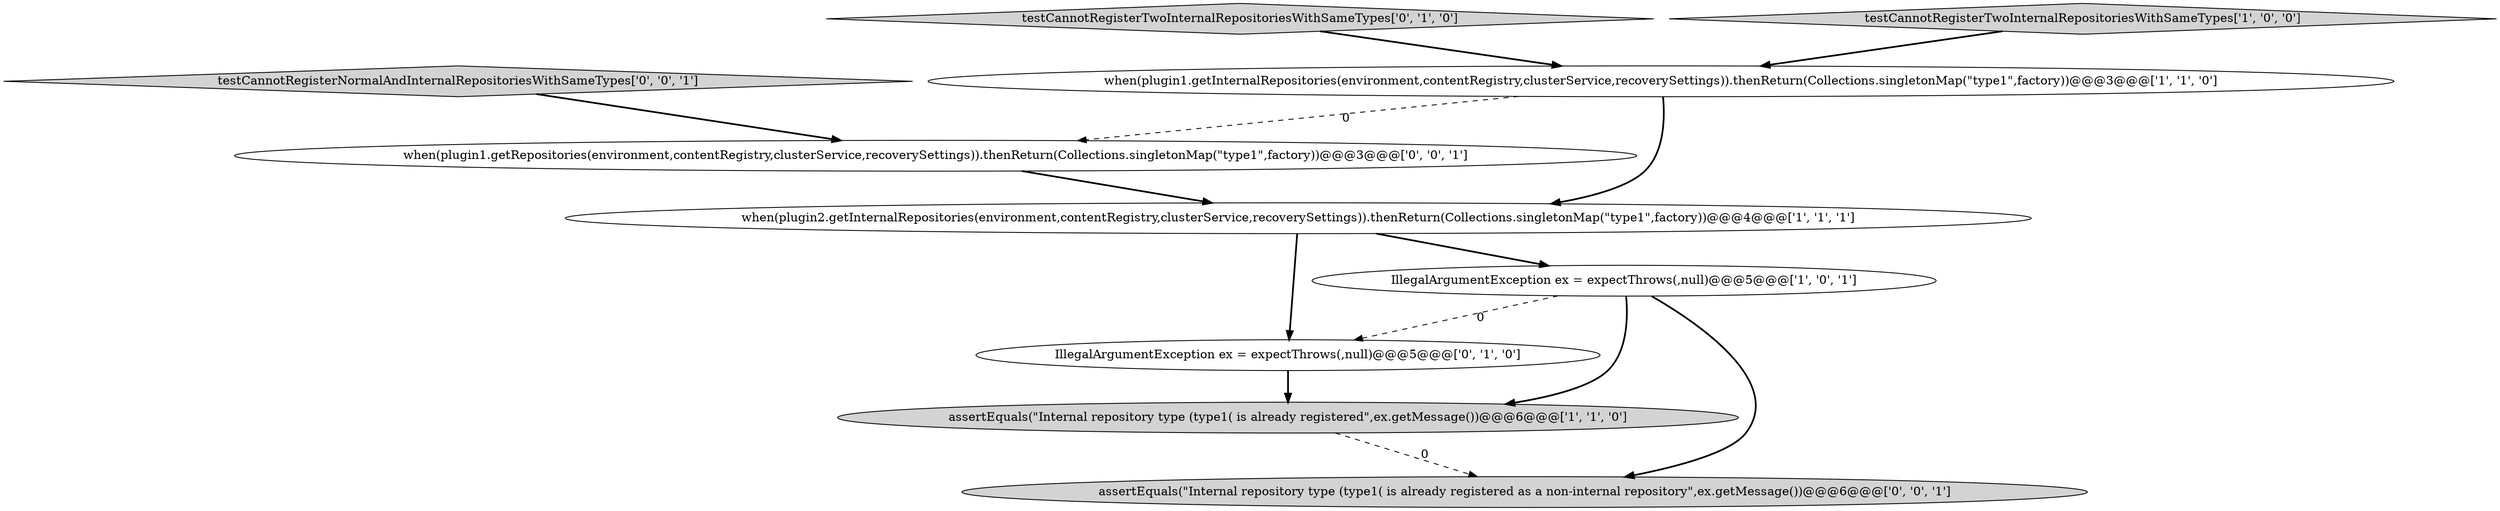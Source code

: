 digraph {
7 [style = filled, label = "testCannotRegisterNormalAndInternalRepositoriesWithSameTypes['0', '0', '1']", fillcolor = lightgray, shape = diamond image = "AAA0AAABBB3BBB"];
4 [style = filled, label = "when(plugin2.getInternalRepositories(environment,contentRegistry,clusterService,recoverySettings)).thenReturn(Collections.singletonMap(\"type1\",factory))@@@4@@@['1', '1', '1']", fillcolor = white, shape = ellipse image = "AAA0AAABBB1BBB"];
1 [style = filled, label = "when(plugin1.getInternalRepositories(environment,contentRegistry,clusterService,recoverySettings)).thenReturn(Collections.singletonMap(\"type1\",factory))@@@3@@@['1', '1', '0']", fillcolor = white, shape = ellipse image = "AAA0AAABBB1BBB"];
8 [style = filled, label = "when(plugin1.getRepositories(environment,contentRegistry,clusterService,recoverySettings)).thenReturn(Collections.singletonMap(\"type1\",factory))@@@3@@@['0', '0', '1']", fillcolor = white, shape = ellipse image = "AAA0AAABBB3BBB"];
5 [style = filled, label = "testCannotRegisterTwoInternalRepositoriesWithSameTypes['0', '1', '0']", fillcolor = lightgray, shape = diamond image = "AAA0AAABBB2BBB"];
6 [style = filled, label = "IllegalArgumentException ex = expectThrows(,null)@@@5@@@['0', '1', '0']", fillcolor = white, shape = ellipse image = "AAA1AAABBB2BBB"];
0 [style = filled, label = "testCannotRegisterTwoInternalRepositoriesWithSameTypes['1', '0', '0']", fillcolor = lightgray, shape = diamond image = "AAA0AAABBB1BBB"];
3 [style = filled, label = "assertEquals(\"Internal repository type (type1( is already registered\",ex.getMessage())@@@6@@@['1', '1', '0']", fillcolor = lightgray, shape = ellipse image = "AAA0AAABBB1BBB"];
9 [style = filled, label = "assertEquals(\"Internal repository type (type1( is already registered as a non-internal repository\",ex.getMessage())@@@6@@@['0', '0', '1']", fillcolor = lightgray, shape = ellipse image = "AAA0AAABBB3BBB"];
2 [style = filled, label = "IllegalArgumentException ex = expectThrows(,null)@@@5@@@['1', '0', '1']", fillcolor = white, shape = ellipse image = "AAA0AAABBB1BBB"];
2->9 [style = bold, label=""];
4->6 [style = bold, label=""];
7->8 [style = bold, label=""];
1->8 [style = dashed, label="0"];
8->4 [style = bold, label=""];
6->3 [style = bold, label=""];
3->9 [style = dashed, label="0"];
0->1 [style = bold, label=""];
4->2 [style = bold, label=""];
1->4 [style = bold, label=""];
2->3 [style = bold, label=""];
2->6 [style = dashed, label="0"];
5->1 [style = bold, label=""];
}
